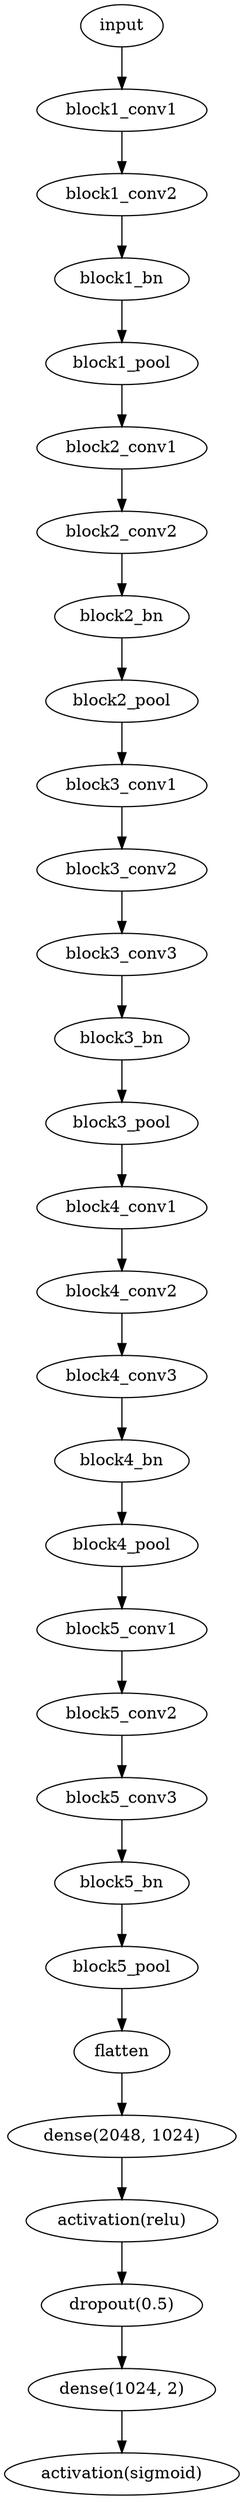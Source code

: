 digraph G {
	block1_conv1 [label=block1_conv1]
	input -> block1_conv1
	block1_conv2 [label=block1_conv2]
	block1_conv1 -> block1_conv2
	block1_bn [label=block1_bn]
	block1_conv2 -> block1_bn
	block1_pool [label=block1_pool]
	block1_bn -> block1_pool
	block2_conv1 [label=block2_conv1]
	block1_pool -> block2_conv1
	block2_conv2 [label=block2_conv2]
	block2_conv1 -> block2_conv2
	block2_bn [label=block2_bn]
	block2_conv2 -> block2_bn
	block2_pool [label=block2_pool]
	block2_bn -> block2_pool
	block3_conv1 [label=block3_conv1]
	block2_pool -> block3_conv1
	block3_conv2 [label=block3_conv2]
	block3_conv1 -> block3_conv2
	block3_conv3 [label=block3_conv3]
	block3_conv2 -> block3_conv3
	block3_bn [label=block3_bn]
	block3_conv3 -> block3_bn
	block3_pool [label=block3_pool]
	block3_bn -> block3_pool
	block4_conv1 [label=block4_conv1]
	block3_pool -> block4_conv1
	block4_conv2 [label=block4_conv2]
	block4_conv1 -> block4_conv2
	block4_conv3 [label=block4_conv3]
	block4_conv2 -> block4_conv3
	block4_bn [label=block4_bn]
	block4_conv3 -> block4_bn
	block4_pool [label=block4_pool]
	block4_bn -> block4_pool
	block5_conv1 [label=block5_conv1]
	block4_pool -> block5_conv1
	block5_conv2 [label=block5_conv2]
	block5_conv1 -> block5_conv2
	block5_conv3 [label=block5_conv3]
	block5_conv2 -> block5_conv3
	block5_bn [label=block5_bn]
	block5_conv3 -> block5_bn
	block5_pool [label=block5_pool]
	block5_bn -> block5_pool
	flatten [label=flatten]
	block5_pool -> flatten
	fc1 [label="dense(2048, 1024)"]
	flatten -> fc1
	fc1_activation [label="activation(relu)"]
	fc1 -> fc1_activation
	dropout [label="dropout(0.5)"]
	fc1_activation -> dropout
	fc2 [label="dense(1024, 2)"]
	dropout -> fc2
	fc2_activation [label="activation(sigmoid)"]
	fc2 -> fc2_activation
}
